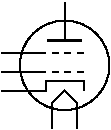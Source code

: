 #FIG 3.2
Landscape
Center
Metric
A4      
100.00
Single
-2
1200 2
1 3 0 1 0 -1 0 0 -1 0.000 1 0.0000 900 720 320 320 900 720 1220 720
2 1 0 1 0 -1 0 0 -1 0.000 0 0 -1 0 0 2
	 945 630 900 630
2 1 0 1 0 -1 0 0 -1 0.000 0 0 -1 0 0 2
	 855 630 810 630
2 1 0 1 0 -1 0 0 -1 0.000 0 0 -1 0 0 2
	 765 630 450 630
2 1 0 1 0 -1 0 0 -1 0.000 0 0 -1 0 0 2
	 765 765 450 765
2 1 0 1 0 -1 0 0 -1 0.000 0 0 -1 0 0 5
	 810 1170 810 990 900 900 990 990 990 1170
2 1 0 1 0 -1 0 0 -1 0.000 0 0 -1 0 0 5
	 1035 900 1035 830 765 830 765 900 450 900
2 1 0 2 0 -1 0 0 -1 0.000 0 1 -1 0 0 2
	 1015 540 785 540
2 1 0 1 0 -1 0 0 -1 0.000 0 0 -1 0 0 2
	 900 540 900 270
2 1 0 1 0 -1 0 0 -1 0.000 0 0 -1 0 0 2
	 1035 630 990 630
2 1 0 1 0 -1 0 0 -1 0.000 0 0 -1 0 0 2
	 1035 765 990 765
2 1 0 1 0 -1 0 0 -1 0.000 0 0 -1 0 0 2
	 945 765 900 765
2 1 0 1 0 -1 0 0 -1 0.000 0 0 -1 0 0 2
	 855 765 810 765
